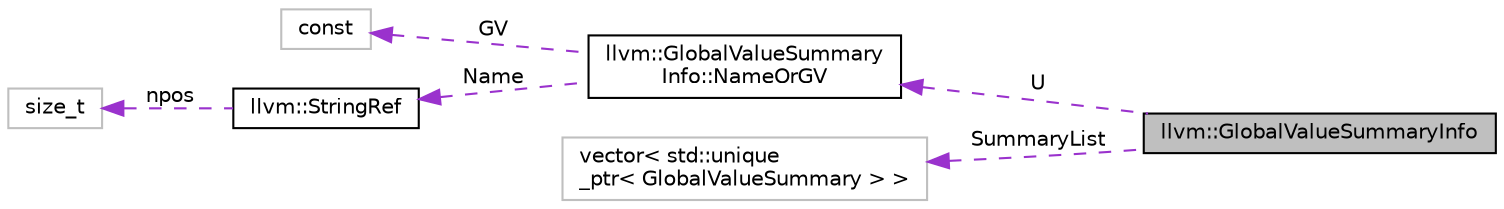 digraph "llvm::GlobalValueSummaryInfo"
{
 // LATEX_PDF_SIZE
  bgcolor="transparent";
  edge [fontname="Helvetica",fontsize="10",labelfontname="Helvetica",labelfontsize="10"];
  node [fontname="Helvetica",fontsize="10",shape=record];
  rankdir="LR";
  Node1 [label="llvm::GlobalValueSummaryInfo",height=0.2,width=0.4,color="black", fillcolor="grey75", style="filled", fontcolor="black",tooltip=" "];
  Node2 -> Node1 [dir="back",color="darkorchid3",fontsize="10",style="dashed",label=" U" ,fontname="Helvetica"];
  Node2 [label="llvm::GlobalValueSummary\lInfo::NameOrGV",height=0.2,width=0.4,color="black",URL="$unionllvm_1_1GlobalValueSummaryInfo_1_1NameOrGV.html",tooltip=" "];
  Node3 -> Node2 [dir="back",color="darkorchid3",fontsize="10",style="dashed",label=" GV" ,fontname="Helvetica"];
  Node3 [label="const",height=0.2,width=0.4,color="grey75",tooltip=" "];
  Node4 -> Node2 [dir="back",color="darkorchid3",fontsize="10",style="dashed",label=" Name" ,fontname="Helvetica"];
  Node4 [label="llvm::StringRef",height=0.2,width=0.4,color="black",URL="$classllvm_1_1StringRef.html",tooltip="StringRef - Represent a constant reference to a string, i.e."];
  Node5 -> Node4 [dir="back",color="darkorchid3",fontsize="10",style="dashed",label=" npos" ,fontname="Helvetica"];
  Node5 [label="size_t",height=0.2,width=0.4,color="grey75",tooltip=" "];
  Node6 -> Node1 [dir="back",color="darkorchid3",fontsize="10",style="dashed",label=" SummaryList" ,fontname="Helvetica"];
  Node6 [label="vector\< std::unique\l_ptr\< GlobalValueSummary \> \>",height=0.2,width=0.4,color="grey75",tooltip=" "];
}
